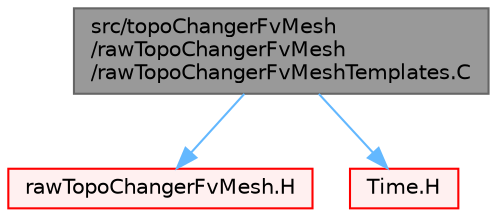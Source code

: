 digraph "src/topoChangerFvMesh/rawTopoChangerFvMesh/rawTopoChangerFvMeshTemplates.C"
{
 // LATEX_PDF_SIZE
  bgcolor="transparent";
  edge [fontname=Helvetica,fontsize=10,labelfontname=Helvetica,labelfontsize=10];
  node [fontname=Helvetica,fontsize=10,shape=box,height=0.2,width=0.4];
  Node1 [id="Node000001",label="src/topoChangerFvMesh\l/rawTopoChangerFvMesh\l/rawTopoChangerFvMeshTemplates.C",height=0.2,width=0.4,color="gray40", fillcolor="grey60", style="filled", fontcolor="black",tooltip=" "];
  Node1 -> Node2 [id="edge1_Node000001_Node000002",color="steelblue1",style="solid",tooltip=" "];
  Node2 [id="Node000002",label="rawTopoChangerFvMesh.H",height=0.2,width=0.4,color="red", fillcolor="#FFF0F0", style="filled",URL="$rawTopoChangerFvMesh_8H.html",tooltip=" "];
  Node1 -> Node345 [id="edge2_Node000001_Node000345",color="steelblue1",style="solid",tooltip=" "];
  Node345 [id="Node000345",label="Time.H",height=0.2,width=0.4,color="red", fillcolor="#FFF0F0", style="filled",URL="$Time_8H.html",tooltip=" "];
}
